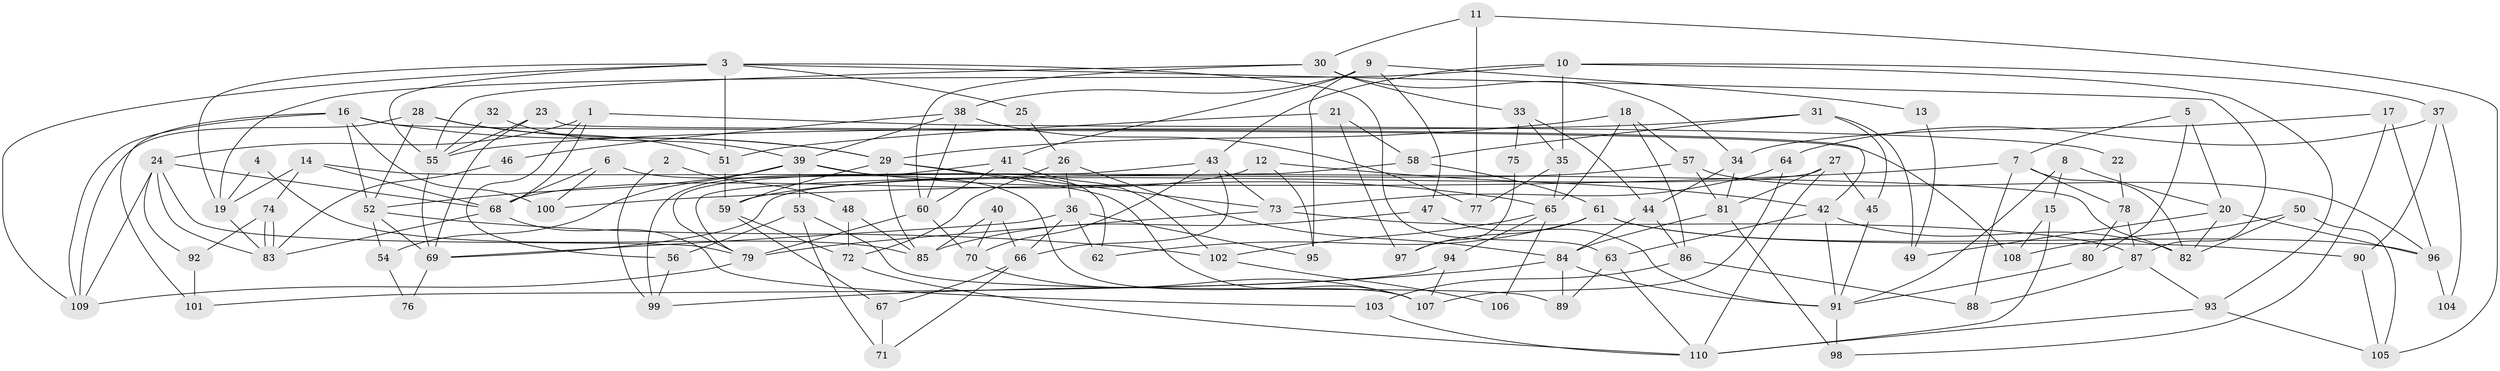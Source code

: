 // coarse degree distribution, {7: 0.14925373134328357, 4: 0.2835820895522388, 5: 0.16417910447761194, 6: 0.1791044776119403, 3: 0.1044776119402985, 8: 0.029850746268656716, 2: 0.04477611940298507, 9: 0.014925373134328358, 1: 0.014925373134328358, 10: 0.014925373134328358}
// Generated by graph-tools (version 1.1) at 2025/37/03/04/25 23:37:04]
// undirected, 110 vertices, 220 edges
graph export_dot {
  node [color=gray90,style=filled];
  1;
  2;
  3;
  4;
  5;
  6;
  7;
  8;
  9;
  10;
  11;
  12;
  13;
  14;
  15;
  16;
  17;
  18;
  19;
  20;
  21;
  22;
  23;
  24;
  25;
  26;
  27;
  28;
  29;
  30;
  31;
  32;
  33;
  34;
  35;
  36;
  37;
  38;
  39;
  40;
  41;
  42;
  43;
  44;
  45;
  46;
  47;
  48;
  49;
  50;
  51;
  52;
  53;
  54;
  55;
  56;
  57;
  58;
  59;
  60;
  61;
  62;
  63;
  64;
  65;
  66;
  67;
  68;
  69;
  70;
  71;
  72;
  73;
  74;
  75;
  76;
  77;
  78;
  79;
  80;
  81;
  82;
  83;
  84;
  85;
  86;
  87;
  88;
  89;
  90;
  91;
  92;
  93;
  94;
  95;
  96;
  97;
  98;
  99;
  100;
  101;
  102;
  103;
  104;
  105;
  106;
  107;
  108;
  109;
  110;
  1 -- 24;
  1 -- 68;
  1 -- 22;
  1 -- 56;
  2 -- 48;
  2 -- 99;
  3 -- 51;
  3 -- 109;
  3 -- 19;
  3 -- 25;
  3 -- 55;
  3 -- 63;
  3 -- 87;
  4 -- 19;
  4 -- 85;
  5 -- 20;
  5 -- 80;
  5 -- 7;
  6 -- 107;
  6 -- 100;
  6 -- 68;
  7 -- 88;
  7 -- 78;
  7 -- 82;
  7 -- 100;
  8 -- 20;
  8 -- 91;
  8 -- 15;
  9 -- 95;
  9 -- 38;
  9 -- 13;
  9 -- 41;
  9 -- 47;
  10 -- 93;
  10 -- 19;
  10 -- 35;
  10 -- 37;
  10 -- 43;
  11 -- 30;
  11 -- 77;
  11 -- 105;
  12 -- 68;
  12 -- 42;
  12 -- 95;
  13 -- 49;
  14 -- 19;
  14 -- 68;
  14 -- 74;
  14 -- 82;
  15 -- 110;
  15 -- 108;
  16 -- 109;
  16 -- 52;
  16 -- 29;
  16 -- 100;
  16 -- 101;
  16 -- 108;
  17 -- 96;
  17 -- 34;
  17 -- 98;
  18 -- 29;
  18 -- 65;
  18 -- 57;
  18 -- 86;
  19 -- 83;
  20 -- 96;
  20 -- 82;
  20 -- 49;
  21 -- 51;
  21 -- 58;
  21 -- 97;
  22 -- 78;
  23 -- 42;
  23 -- 69;
  23 -- 55;
  24 -- 79;
  24 -- 68;
  24 -- 83;
  24 -- 92;
  24 -- 109;
  25 -- 26;
  26 -- 36;
  26 -- 84;
  26 -- 72;
  27 -- 110;
  27 -- 81;
  27 -- 45;
  27 -- 69;
  28 -- 29;
  28 -- 52;
  28 -- 51;
  28 -- 109;
  29 -- 73;
  29 -- 59;
  29 -- 85;
  29 -- 107;
  30 -- 55;
  30 -- 34;
  30 -- 33;
  30 -- 60;
  31 -- 55;
  31 -- 45;
  31 -- 49;
  31 -- 58;
  32 -- 39;
  32 -- 55;
  33 -- 44;
  33 -- 35;
  33 -- 75;
  34 -- 44;
  34 -- 81;
  35 -- 65;
  35 -- 77;
  36 -- 66;
  36 -- 69;
  36 -- 62;
  36 -- 95;
  37 -- 64;
  37 -- 90;
  37 -- 104;
  38 -- 60;
  38 -- 39;
  38 -- 46;
  38 -- 77;
  39 -- 62;
  39 -- 52;
  39 -- 53;
  39 -- 54;
  39 -- 65;
  40 -- 66;
  40 -- 70;
  40 -- 85;
  41 -- 60;
  41 -- 99;
  41 -- 102;
  42 -- 91;
  42 -- 82;
  42 -- 63;
  43 -- 70;
  43 -- 66;
  43 -- 73;
  43 -- 79;
  44 -- 84;
  44 -- 86;
  45 -- 91;
  46 -- 83;
  47 -- 85;
  47 -- 91;
  48 -- 85;
  48 -- 72;
  50 -- 82;
  50 -- 108;
  50 -- 105;
  51 -- 59;
  52 -- 69;
  52 -- 102;
  52 -- 54;
  53 -- 56;
  53 -- 71;
  53 -- 89;
  54 -- 76;
  55 -- 69;
  56 -- 99;
  57 -- 59;
  57 -- 81;
  57 -- 96;
  58 -- 79;
  58 -- 61;
  59 -- 72;
  59 -- 67;
  60 -- 79;
  60 -- 70;
  61 -- 90;
  61 -- 62;
  61 -- 96;
  61 -- 97;
  63 -- 89;
  63 -- 110;
  64 -- 73;
  64 -- 107;
  65 -- 94;
  65 -- 102;
  65 -- 106;
  66 -- 71;
  66 -- 67;
  67 -- 71;
  68 -- 83;
  68 -- 103;
  69 -- 76;
  70 -- 107;
  72 -- 110;
  73 -- 79;
  73 -- 87;
  74 -- 83;
  74 -- 83;
  74 -- 92;
  75 -- 97;
  78 -- 87;
  78 -- 80;
  79 -- 109;
  80 -- 91;
  81 -- 84;
  81 -- 98;
  84 -- 91;
  84 -- 89;
  84 -- 99;
  86 -- 103;
  86 -- 88;
  87 -- 88;
  87 -- 93;
  90 -- 105;
  91 -- 98;
  92 -- 101;
  93 -- 105;
  93 -- 110;
  94 -- 101;
  94 -- 107;
  96 -- 104;
  102 -- 106;
  103 -- 110;
}

